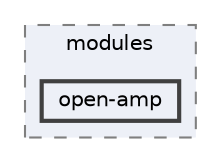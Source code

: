 digraph "build/modules/open-amp"
{
 // LATEX_PDF_SIZE
  bgcolor="transparent";
  edge [fontname=Helvetica,fontsize=10,labelfontname=Helvetica,labelfontsize=10];
  node [fontname=Helvetica,fontsize=10,shape=box,height=0.2,width=0.4];
  compound=true
  subgraph clusterdir_587cd7e785de0867f5b3392122b4ea11 {
    graph [ bgcolor="#edf0f7", pencolor="grey50", label="modules", fontname=Helvetica,fontsize=10 style="filled,dashed", URL="dir_587cd7e785de0867f5b3392122b4ea11.html",tooltip=""]
  dir_0f90a9109cd6eca972fa8f30575a3776 [label="open-amp", fillcolor="#edf0f7", color="grey25", style="filled,bold", URL="dir_0f90a9109cd6eca972fa8f30575a3776.html",tooltip=""];
  }
}
